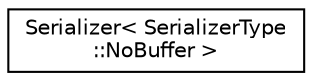 digraph "Graphical Class Hierarchy"
{
 // LATEX_PDF_SIZE
  edge [fontname="Helvetica",fontsize="10",labelfontname="Helvetica",labelfontsize="10"];
  node [fontname="Helvetica",fontsize="10",shape=record];
  rankdir="LR";
  Node0 [label="Serializer\< SerializerType\l::NoBuffer \>",height=0.2,width=0.4,color="black", fillcolor="white", style="filled",URL="$classSerializer_3_01SerializerType_1_1NoBuffer_01_4.html",tooltip=" "];
}
